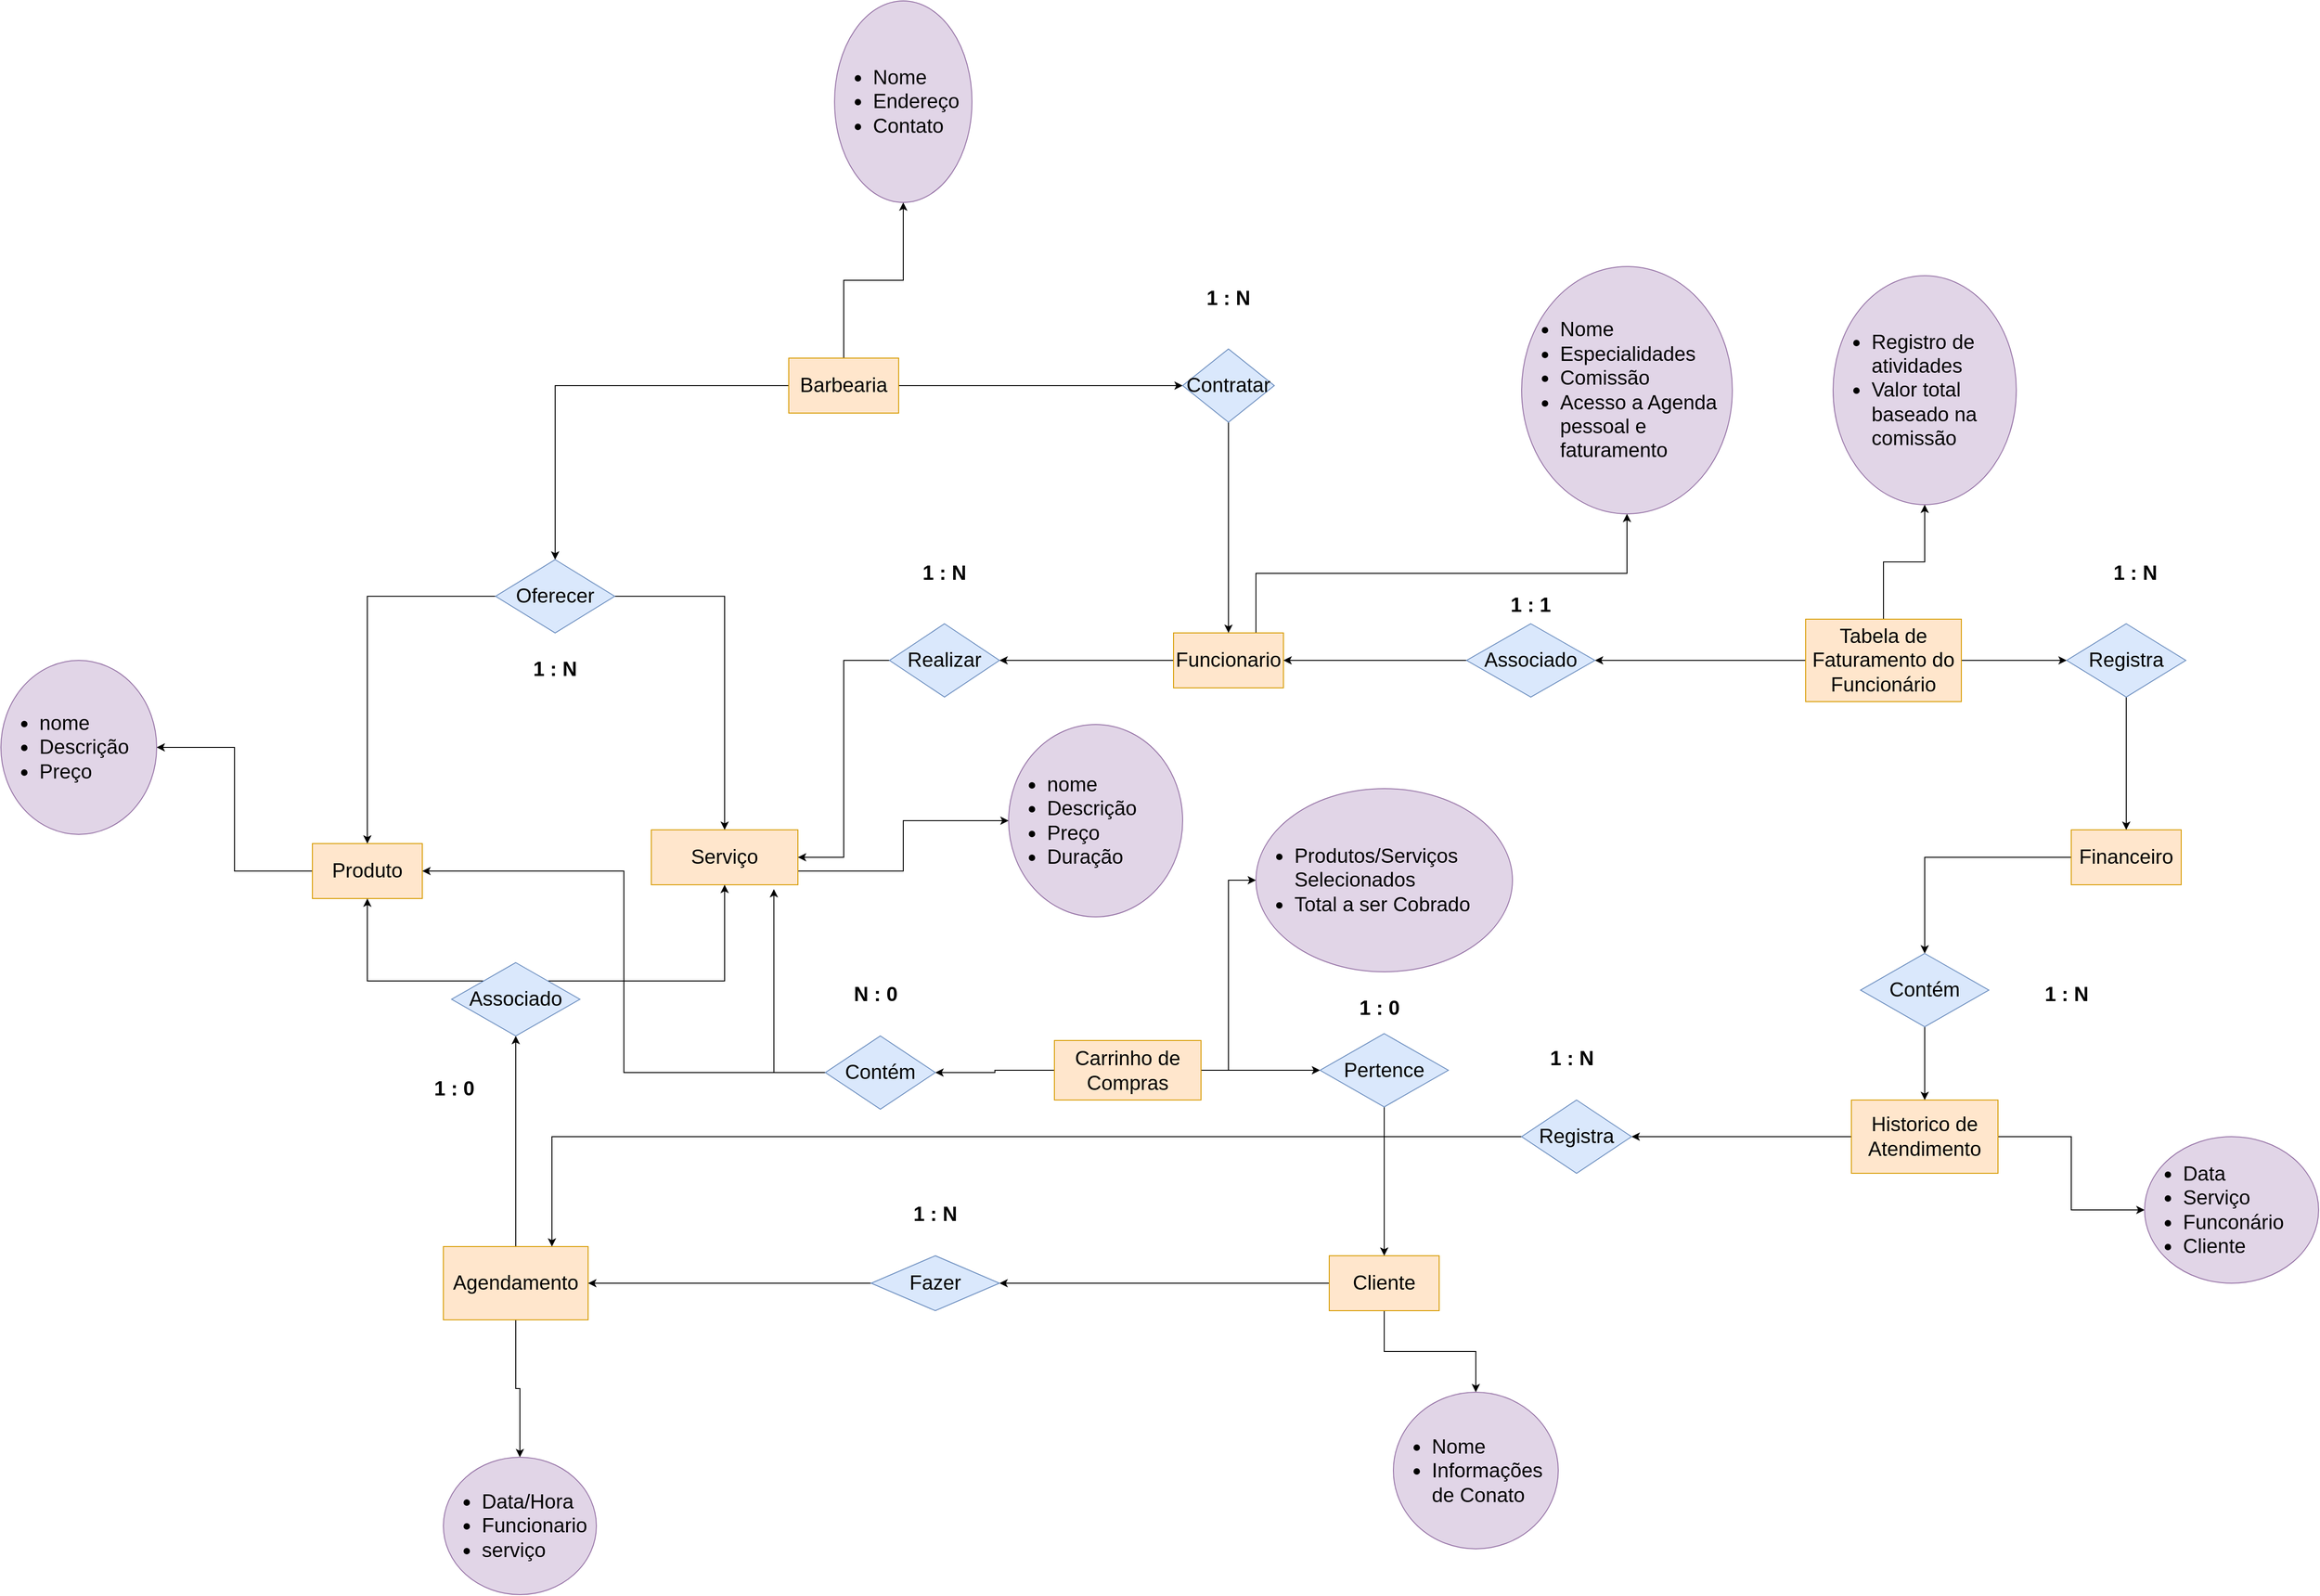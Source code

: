 <mxfile version="21.6.9" type="device">
  <diagram name="Página-1" id="qjqr1vdx0nleHX9-5Y5X">
    <mxGraphModel dx="2910" dy="1750" grid="1" gridSize="10" guides="1" tooltips="1" connect="1" arrows="1" fold="1" page="1" pageScale="1" pageWidth="827" pageHeight="1169" math="0" shadow="0">
      <root>
        <mxCell id="0" />
        <mxCell id="1" parent="0" />
        <mxCell id="eemQ0yOxbv3hMDpRS6ys-62" style="edgeStyle=orthogonalEdgeStyle;rounded=0;orthogonalLoop=1;jettySize=auto;html=1;entryX=0;entryY=0.5;entryDx=0;entryDy=0;fontSize=22;" edge="1" parent="1" source="eemQ0yOxbv3hMDpRS6ys-52" target="eemQ0yOxbv3hMDpRS6ys-61">
          <mxGeometry relative="1" as="geometry" />
        </mxCell>
        <mxCell id="eemQ0yOxbv3hMDpRS6ys-110" style="edgeStyle=orthogonalEdgeStyle;rounded=0;orthogonalLoop=1;jettySize=auto;html=1;fontSize=22;" edge="1" parent="1" source="eemQ0yOxbv3hMDpRS6ys-52" target="eemQ0yOxbv3hMDpRS6ys-64">
          <mxGeometry relative="1" as="geometry" />
        </mxCell>
        <mxCell id="eemQ0yOxbv3hMDpRS6ys-147" style="edgeStyle=orthogonalEdgeStyle;rounded=0;orthogonalLoop=1;jettySize=auto;html=1;entryX=0.5;entryY=1;entryDx=0;entryDy=0;fontSize=22;" edge="1" parent="1" source="eemQ0yOxbv3hMDpRS6ys-52" target="eemQ0yOxbv3hMDpRS6ys-146">
          <mxGeometry relative="1" as="geometry" />
        </mxCell>
        <mxCell id="eemQ0yOxbv3hMDpRS6ys-52" value="Barbearia" style="rounded=0;whiteSpace=wrap;html=1;fillColor=#ffe6cc;strokeColor=#d79b00;fontSize=22;" vertex="1" parent="1">
          <mxGeometry x="-110" y="40" width="120" height="60" as="geometry" />
        </mxCell>
        <mxCell id="eemQ0yOxbv3hMDpRS6ys-97" style="edgeStyle=orthogonalEdgeStyle;rounded=0;orthogonalLoop=1;jettySize=auto;html=1;entryX=1;entryY=0.5;entryDx=0;entryDy=0;fontSize=22;" edge="1" parent="1" source="eemQ0yOxbv3hMDpRS6ys-53" target="eemQ0yOxbv3hMDpRS6ys-88">
          <mxGeometry relative="1" as="geometry" />
        </mxCell>
        <mxCell id="eemQ0yOxbv3hMDpRS6ys-155" style="edgeStyle=orthogonalEdgeStyle;rounded=0;orthogonalLoop=1;jettySize=auto;html=1;fontSize=22;" edge="1" parent="1" source="eemQ0yOxbv3hMDpRS6ys-53" target="eemQ0yOxbv3hMDpRS6ys-154">
          <mxGeometry relative="1" as="geometry" />
        </mxCell>
        <mxCell id="eemQ0yOxbv3hMDpRS6ys-53" value="Historico de Atendimento" style="rounded=0;whiteSpace=wrap;html=1;fillColor=#ffe6cc;strokeColor=#d79b00;fontSize=22;" vertex="1" parent="1">
          <mxGeometry x="1050" y="850" width="160" height="80" as="geometry" />
        </mxCell>
        <mxCell id="eemQ0yOxbv3hMDpRS6ys-79" style="edgeStyle=orthogonalEdgeStyle;rounded=0;orthogonalLoop=1;jettySize=auto;html=1;entryX=1;entryY=0.5;entryDx=0;entryDy=0;fontSize=22;" edge="1" parent="1" source="eemQ0yOxbv3hMDpRS6ys-54" target="eemQ0yOxbv3hMDpRS6ys-71">
          <mxGeometry relative="1" as="geometry" />
        </mxCell>
        <mxCell id="eemQ0yOxbv3hMDpRS6ys-149" style="edgeStyle=orthogonalEdgeStyle;rounded=0;orthogonalLoop=1;jettySize=auto;html=1;fontSize=22;" edge="1" parent="1" source="eemQ0yOxbv3hMDpRS6ys-54" target="eemQ0yOxbv3hMDpRS6ys-148">
          <mxGeometry relative="1" as="geometry" />
        </mxCell>
        <mxCell id="eemQ0yOxbv3hMDpRS6ys-54" value="Cliente" style="rounded=0;whiteSpace=wrap;html=1;fillColor=#ffe6cc;strokeColor=#d79b00;fontSize=22;" vertex="1" parent="1">
          <mxGeometry x="480" y="1020" width="120" height="60" as="geometry" />
        </mxCell>
        <mxCell id="eemQ0yOxbv3hMDpRS6ys-140" style="edgeStyle=orthogonalEdgeStyle;rounded=0;orthogonalLoop=1;jettySize=auto;html=1;exitX=1;exitY=0.75;exitDx=0;exitDy=0;entryX=0;entryY=0.5;entryDx=0;entryDy=0;fontSize=22;" edge="1" parent="1" source="eemQ0yOxbv3hMDpRS6ys-55" target="eemQ0yOxbv3hMDpRS6ys-139">
          <mxGeometry relative="1" as="geometry" />
        </mxCell>
        <mxCell id="eemQ0yOxbv3hMDpRS6ys-55" value="&lt;font style=&quot;font-size: 22px;&quot;&gt;Serviço&lt;/font&gt;" style="rounded=0;whiteSpace=wrap;html=1;fillColor=#ffe6cc;strokeColor=#d79b00;fontSize=22;" vertex="1" parent="1">
          <mxGeometry x="-260" y="555" width="160" height="60" as="geometry" />
        </mxCell>
        <mxCell id="eemQ0yOxbv3hMDpRS6ys-143" style="edgeStyle=orthogonalEdgeStyle;rounded=0;orthogonalLoop=1;jettySize=auto;html=1;entryX=1;entryY=0.5;entryDx=0;entryDy=0;fontSize=22;" edge="1" parent="1" source="eemQ0yOxbv3hMDpRS6ys-56" target="eemQ0yOxbv3hMDpRS6ys-142">
          <mxGeometry relative="1" as="geometry" />
        </mxCell>
        <mxCell id="eemQ0yOxbv3hMDpRS6ys-56" value="Produto" style="rounded=0;whiteSpace=wrap;html=1;fillColor=#ffe6cc;strokeColor=#d79b00;fontSize=22;" vertex="1" parent="1">
          <mxGeometry x="-630" y="570" width="120" height="60" as="geometry" />
        </mxCell>
        <mxCell id="eemQ0yOxbv3hMDpRS6ys-80" style="edgeStyle=orthogonalEdgeStyle;rounded=0;orthogonalLoop=1;jettySize=auto;html=1;entryX=1;entryY=0.5;entryDx=0;entryDy=0;fontSize=22;" edge="1" parent="1" source="eemQ0yOxbv3hMDpRS6ys-57" target="eemQ0yOxbv3hMDpRS6ys-68">
          <mxGeometry relative="1" as="geometry" />
        </mxCell>
        <mxCell id="eemQ0yOxbv3hMDpRS6ys-145" style="edgeStyle=orthogonalEdgeStyle;rounded=0;orthogonalLoop=1;jettySize=auto;html=1;exitX=0.75;exitY=0;exitDx=0;exitDy=0;fontSize=22;" edge="1" parent="1" source="eemQ0yOxbv3hMDpRS6ys-57" target="eemQ0yOxbv3hMDpRS6ys-144">
          <mxGeometry relative="1" as="geometry" />
        </mxCell>
        <mxCell id="eemQ0yOxbv3hMDpRS6ys-57" value="Funcionario" style="rounded=0;whiteSpace=wrap;html=1;fillColor=#ffe6cc;strokeColor=#d79b00;fontSize=22;" vertex="1" parent="1">
          <mxGeometry x="310" y="340" width="120" height="60" as="geometry" />
        </mxCell>
        <mxCell id="eemQ0yOxbv3hMDpRS6ys-75" style="edgeStyle=orthogonalEdgeStyle;rounded=0;orthogonalLoop=1;jettySize=auto;html=1;fontSize=22;" edge="1" parent="1" source="eemQ0yOxbv3hMDpRS6ys-58" target="eemQ0yOxbv3hMDpRS6ys-74">
          <mxGeometry relative="1" as="geometry" />
        </mxCell>
        <mxCell id="eemQ0yOxbv3hMDpRS6ys-151" style="edgeStyle=orthogonalEdgeStyle;rounded=0;orthogonalLoop=1;jettySize=auto;html=1;fontSize=22;" edge="1" parent="1" source="eemQ0yOxbv3hMDpRS6ys-58" target="eemQ0yOxbv3hMDpRS6ys-150">
          <mxGeometry relative="1" as="geometry" />
        </mxCell>
        <mxCell id="eemQ0yOxbv3hMDpRS6ys-58" value="Agendamento" style="rounded=0;whiteSpace=wrap;html=1;fillColor=#ffe6cc;strokeColor=#d79b00;fontSize=22;" vertex="1" parent="1">
          <mxGeometry x="-487" y="1010" width="158" height="80" as="geometry" />
        </mxCell>
        <mxCell id="eemQ0yOxbv3hMDpRS6ys-87" style="edgeStyle=orthogonalEdgeStyle;rounded=0;orthogonalLoop=1;jettySize=auto;html=1;entryX=1;entryY=0.5;entryDx=0;entryDy=0;fontSize=22;" edge="1" parent="1" source="eemQ0yOxbv3hMDpRS6ys-59" target="eemQ0yOxbv3hMDpRS6ys-84">
          <mxGeometry relative="1" as="geometry" />
        </mxCell>
        <mxCell id="eemQ0yOxbv3hMDpRS6ys-116" style="edgeStyle=orthogonalEdgeStyle;rounded=0;orthogonalLoop=1;jettySize=auto;html=1;entryX=0;entryY=0.5;entryDx=0;entryDy=0;fontSize=22;" edge="1" parent="1" source="eemQ0yOxbv3hMDpRS6ys-59" target="eemQ0yOxbv3hMDpRS6ys-81">
          <mxGeometry relative="1" as="geometry" />
        </mxCell>
        <mxCell id="eemQ0yOxbv3hMDpRS6ys-153" style="edgeStyle=orthogonalEdgeStyle;rounded=0;orthogonalLoop=1;jettySize=auto;html=1;entryX=0;entryY=0.5;entryDx=0;entryDy=0;fontSize=22;" edge="1" parent="1" source="eemQ0yOxbv3hMDpRS6ys-59" target="eemQ0yOxbv3hMDpRS6ys-152">
          <mxGeometry relative="1" as="geometry" />
        </mxCell>
        <mxCell id="eemQ0yOxbv3hMDpRS6ys-59" value="&lt;font style=&quot;font-size: 22px;&quot;&gt;Carrinho de Compras&lt;/font&gt;" style="rounded=0;whiteSpace=wrap;html=1;fillColor=#ffe6cc;strokeColor=#d79b00;fontSize=22;" vertex="1" parent="1">
          <mxGeometry x="180" y="785" width="160" height="65" as="geometry" />
        </mxCell>
        <mxCell id="eemQ0yOxbv3hMDpRS6ys-102" style="edgeStyle=orthogonalEdgeStyle;rounded=0;orthogonalLoop=1;jettySize=auto;html=1;fontSize=22;" edge="1" parent="1" source="eemQ0yOxbv3hMDpRS6ys-60" target="eemQ0yOxbv3hMDpRS6ys-99">
          <mxGeometry relative="1" as="geometry" />
        </mxCell>
        <mxCell id="eemQ0yOxbv3hMDpRS6ys-104" style="edgeStyle=orthogonalEdgeStyle;rounded=0;orthogonalLoop=1;jettySize=auto;html=1;entryX=0;entryY=0.5;entryDx=0;entryDy=0;fontSize=22;" edge="1" parent="1" source="eemQ0yOxbv3hMDpRS6ys-60" target="eemQ0yOxbv3hMDpRS6ys-103">
          <mxGeometry relative="1" as="geometry" />
        </mxCell>
        <mxCell id="eemQ0yOxbv3hMDpRS6ys-159" style="edgeStyle=orthogonalEdgeStyle;rounded=0;orthogonalLoop=1;jettySize=auto;html=1;entryX=0.5;entryY=1;entryDx=0;entryDy=0;fontSize=22;" edge="1" parent="1" source="eemQ0yOxbv3hMDpRS6ys-60" target="eemQ0yOxbv3hMDpRS6ys-156">
          <mxGeometry relative="1" as="geometry" />
        </mxCell>
        <mxCell id="eemQ0yOxbv3hMDpRS6ys-60" value="Tabela de Faturamento do Funcionário" style="rounded=0;whiteSpace=wrap;html=1;fillColor=#ffe6cc;strokeColor=#d79b00;fontSize=22;" vertex="1" parent="1">
          <mxGeometry x="1000" y="325" width="170" height="90" as="geometry" />
        </mxCell>
        <mxCell id="eemQ0yOxbv3hMDpRS6ys-63" style="edgeStyle=orthogonalEdgeStyle;rounded=0;orthogonalLoop=1;jettySize=auto;html=1;fontSize=22;" edge="1" parent="1" source="eemQ0yOxbv3hMDpRS6ys-61" target="eemQ0yOxbv3hMDpRS6ys-57">
          <mxGeometry relative="1" as="geometry" />
        </mxCell>
        <mxCell id="eemQ0yOxbv3hMDpRS6ys-61" value="Contratar" style="rhombus;whiteSpace=wrap;html=1;fillColor=#dae8fc;strokeColor=#6c8ebf;fontSize=22;" vertex="1" parent="1">
          <mxGeometry x="320" y="30" width="100" height="80" as="geometry" />
        </mxCell>
        <mxCell id="eemQ0yOxbv3hMDpRS6ys-65" style="edgeStyle=orthogonalEdgeStyle;rounded=0;orthogonalLoop=1;jettySize=auto;html=1;entryX=0.5;entryY=0;entryDx=0;entryDy=0;fontSize=22;" edge="1" parent="1" source="eemQ0yOxbv3hMDpRS6ys-64" target="eemQ0yOxbv3hMDpRS6ys-56">
          <mxGeometry relative="1" as="geometry">
            <mxPoint x="-30" y="270" as="targetPoint" />
          </mxGeometry>
        </mxCell>
        <mxCell id="eemQ0yOxbv3hMDpRS6ys-67" style="edgeStyle=orthogonalEdgeStyle;rounded=0;orthogonalLoop=1;jettySize=auto;html=1;fontSize=22;" edge="1" parent="1" source="eemQ0yOxbv3hMDpRS6ys-64" target="eemQ0yOxbv3hMDpRS6ys-55">
          <mxGeometry relative="1" as="geometry" />
        </mxCell>
        <mxCell id="eemQ0yOxbv3hMDpRS6ys-64" value="Oferecer" style="rhombus;whiteSpace=wrap;html=1;fillColor=#dae8fc;strokeColor=#6c8ebf;fontSize=22;" vertex="1" parent="1">
          <mxGeometry x="-430" y="260" width="130" height="80" as="geometry" />
        </mxCell>
        <mxCell id="eemQ0yOxbv3hMDpRS6ys-70" style="edgeStyle=orthogonalEdgeStyle;rounded=0;orthogonalLoop=1;jettySize=auto;html=1;entryX=1;entryY=0.5;entryDx=0;entryDy=0;fontSize=22;" edge="1" parent="1" source="eemQ0yOxbv3hMDpRS6ys-68" target="eemQ0yOxbv3hMDpRS6ys-55">
          <mxGeometry relative="1" as="geometry" />
        </mxCell>
        <mxCell id="eemQ0yOxbv3hMDpRS6ys-68" value="Realizar" style="rhombus;whiteSpace=wrap;html=1;fillColor=#dae8fc;strokeColor=#6c8ebf;fontSize=22;" vertex="1" parent="1">
          <mxGeometry y="330" width="120" height="80" as="geometry" />
        </mxCell>
        <mxCell id="eemQ0yOxbv3hMDpRS6ys-73" style="edgeStyle=orthogonalEdgeStyle;rounded=0;orthogonalLoop=1;jettySize=auto;html=1;fontSize=22;" edge="1" parent="1" source="eemQ0yOxbv3hMDpRS6ys-71" target="eemQ0yOxbv3hMDpRS6ys-58">
          <mxGeometry relative="1" as="geometry" />
        </mxCell>
        <mxCell id="eemQ0yOxbv3hMDpRS6ys-71" value="Fazer" style="rhombus;whiteSpace=wrap;html=1;fillColor=#dae8fc;strokeColor=#6c8ebf;fontSize=22;" vertex="1" parent="1">
          <mxGeometry x="-20" y="1020" width="140" height="60" as="geometry" />
        </mxCell>
        <mxCell id="eemQ0yOxbv3hMDpRS6ys-76" style="edgeStyle=orthogonalEdgeStyle;rounded=0;orthogonalLoop=1;jettySize=auto;html=1;exitX=1;exitY=0;exitDx=0;exitDy=0;fontSize=22;" edge="1" parent="1" source="eemQ0yOxbv3hMDpRS6ys-74" target="eemQ0yOxbv3hMDpRS6ys-55">
          <mxGeometry relative="1" as="geometry" />
        </mxCell>
        <mxCell id="eemQ0yOxbv3hMDpRS6ys-77" style="edgeStyle=orthogonalEdgeStyle;rounded=0;orthogonalLoop=1;jettySize=auto;html=1;exitX=0;exitY=0;exitDx=0;exitDy=0;fontSize=22;" edge="1" parent="1" source="eemQ0yOxbv3hMDpRS6ys-74" target="eemQ0yOxbv3hMDpRS6ys-56">
          <mxGeometry relative="1" as="geometry" />
        </mxCell>
        <mxCell id="eemQ0yOxbv3hMDpRS6ys-74" value="Associado" style="rhombus;whiteSpace=wrap;html=1;fillColor=#dae8fc;strokeColor=#6c8ebf;fontSize=22;" vertex="1" parent="1">
          <mxGeometry x="-478" y="700" width="140" height="80" as="geometry" />
        </mxCell>
        <mxCell id="eemQ0yOxbv3hMDpRS6ys-117" style="edgeStyle=orthogonalEdgeStyle;rounded=0;orthogonalLoop=1;jettySize=auto;html=1;fontSize=22;" edge="1" parent="1" source="eemQ0yOxbv3hMDpRS6ys-81" target="eemQ0yOxbv3hMDpRS6ys-54">
          <mxGeometry relative="1" as="geometry" />
        </mxCell>
        <mxCell id="eemQ0yOxbv3hMDpRS6ys-81" value="Pertence" style="rhombus;whiteSpace=wrap;html=1;fillColor=#dae8fc;strokeColor=#6c8ebf;fontSize=22;" vertex="1" parent="1">
          <mxGeometry x="470" y="777.5" width="140" height="80" as="geometry" />
        </mxCell>
        <mxCell id="eemQ0yOxbv3hMDpRS6ys-85" style="edgeStyle=orthogonalEdgeStyle;rounded=0;orthogonalLoop=1;jettySize=auto;html=1;entryX=1;entryY=0.5;entryDx=0;entryDy=0;fontSize=22;" edge="1" parent="1" source="eemQ0yOxbv3hMDpRS6ys-84" target="eemQ0yOxbv3hMDpRS6ys-56">
          <mxGeometry relative="1" as="geometry" />
        </mxCell>
        <mxCell id="eemQ0yOxbv3hMDpRS6ys-86" style="edgeStyle=orthogonalEdgeStyle;rounded=0;orthogonalLoop=1;jettySize=auto;html=1;entryX=0.836;entryY=1.079;entryDx=0;entryDy=0;entryPerimeter=0;fontSize=22;" edge="1" parent="1" source="eemQ0yOxbv3hMDpRS6ys-84" target="eemQ0yOxbv3hMDpRS6ys-55">
          <mxGeometry relative="1" as="geometry" />
        </mxCell>
        <mxCell id="eemQ0yOxbv3hMDpRS6ys-84" value="Contém" style="rhombus;whiteSpace=wrap;html=1;fillColor=#dae8fc;strokeColor=#6c8ebf;fontSize=22;" vertex="1" parent="1">
          <mxGeometry x="-70" y="780" width="120" height="80" as="geometry" />
        </mxCell>
        <mxCell id="eemQ0yOxbv3hMDpRS6ys-91" style="edgeStyle=orthogonalEdgeStyle;rounded=0;orthogonalLoop=1;jettySize=auto;html=1;entryX=0.75;entryY=0;entryDx=0;entryDy=0;fontSize=22;" edge="1" parent="1" source="eemQ0yOxbv3hMDpRS6ys-88" target="eemQ0yOxbv3hMDpRS6ys-58">
          <mxGeometry relative="1" as="geometry" />
        </mxCell>
        <mxCell id="eemQ0yOxbv3hMDpRS6ys-88" value="Registra" style="rhombus;whiteSpace=wrap;html=1;fillColor=#dae8fc;strokeColor=#6c8ebf;fontSize=22;" vertex="1" parent="1">
          <mxGeometry x="690" y="850" width="120" height="80" as="geometry" />
        </mxCell>
        <mxCell id="eemQ0yOxbv3hMDpRS6ys-96" style="edgeStyle=orthogonalEdgeStyle;rounded=0;orthogonalLoop=1;jettySize=auto;html=1;entryX=0.5;entryY=0;entryDx=0;entryDy=0;fontSize=22;" edge="1" parent="1" source="eemQ0yOxbv3hMDpRS6ys-92" target="eemQ0yOxbv3hMDpRS6ys-93">
          <mxGeometry relative="1" as="geometry" />
        </mxCell>
        <mxCell id="eemQ0yOxbv3hMDpRS6ys-92" value="Financeiro" style="rounded=0;whiteSpace=wrap;html=1;fillColor=#ffe6cc;strokeColor=#d79b00;fontSize=22;" vertex="1" parent="1">
          <mxGeometry x="1290" y="555" width="120" height="60" as="geometry" />
        </mxCell>
        <mxCell id="eemQ0yOxbv3hMDpRS6ys-95" style="edgeStyle=orthogonalEdgeStyle;rounded=0;orthogonalLoop=1;jettySize=auto;html=1;fontSize=22;" edge="1" parent="1" source="eemQ0yOxbv3hMDpRS6ys-93" target="eemQ0yOxbv3hMDpRS6ys-53">
          <mxGeometry relative="1" as="geometry" />
        </mxCell>
        <mxCell id="eemQ0yOxbv3hMDpRS6ys-93" value="Contém" style="rhombus;whiteSpace=wrap;html=1;fillColor=#dae8fc;strokeColor=#6c8ebf;fontSize=22;" vertex="1" parent="1">
          <mxGeometry x="1060" y="690" width="140" height="80" as="geometry" />
        </mxCell>
        <mxCell id="eemQ0yOxbv3hMDpRS6ys-100" style="edgeStyle=orthogonalEdgeStyle;rounded=0;orthogonalLoop=1;jettySize=auto;html=1;entryX=1;entryY=0.5;entryDx=0;entryDy=0;fontSize=22;" edge="1" parent="1" source="eemQ0yOxbv3hMDpRS6ys-99" target="eemQ0yOxbv3hMDpRS6ys-57">
          <mxGeometry relative="1" as="geometry" />
        </mxCell>
        <mxCell id="eemQ0yOxbv3hMDpRS6ys-99" value="Associado" style="rhombus;whiteSpace=wrap;html=1;fillColor=#dae8fc;strokeColor=#6c8ebf;fontSize=22;" vertex="1" parent="1">
          <mxGeometry x="630" y="330" width="140" height="80" as="geometry" />
        </mxCell>
        <mxCell id="eemQ0yOxbv3hMDpRS6ys-105" style="edgeStyle=orthogonalEdgeStyle;rounded=0;orthogonalLoop=1;jettySize=auto;html=1;entryX=0.5;entryY=0;entryDx=0;entryDy=0;fontSize=22;" edge="1" parent="1" source="eemQ0yOxbv3hMDpRS6ys-103" target="eemQ0yOxbv3hMDpRS6ys-92">
          <mxGeometry relative="1" as="geometry" />
        </mxCell>
        <mxCell id="eemQ0yOxbv3hMDpRS6ys-103" value="Registra" style="rhombus;whiteSpace=wrap;html=1;fillColor=#dae8fc;strokeColor=#6c8ebf;fontSize=22;" vertex="1" parent="1">
          <mxGeometry x="1285" y="330" width="130" height="80" as="geometry" />
        </mxCell>
        <mxCell id="eemQ0yOxbv3hMDpRS6ys-107" value="1 : N" style="text;html=1;strokeColor=none;fillColor=none;align=center;verticalAlign=middle;whiteSpace=wrap;rounded=0;fontSize=22;fontStyle=1" vertex="1" parent="1">
          <mxGeometry x="295" y="-60" width="150" height="70" as="geometry" />
        </mxCell>
        <mxCell id="eemQ0yOxbv3hMDpRS6ys-113" value="1 : N" style="text;html=1;strokeColor=none;fillColor=none;align=center;verticalAlign=middle;whiteSpace=wrap;rounded=0;fontSize=22;fontStyle=1" vertex="1" parent="1">
          <mxGeometry x="-440" y="345" width="150" height="70" as="geometry" />
        </mxCell>
        <mxCell id="eemQ0yOxbv3hMDpRS6ys-114" value="1 : 0" style="text;html=1;strokeColor=none;fillColor=none;align=center;verticalAlign=middle;whiteSpace=wrap;rounded=0;fontSize=22;fontStyle=1" vertex="1" parent="1">
          <mxGeometry x="-550" y="802.5" width="150" height="70" as="geometry" />
        </mxCell>
        <mxCell id="eemQ0yOxbv3hMDpRS6ys-115" value="1 : N" style="text;html=1;strokeColor=none;fillColor=none;align=center;verticalAlign=middle;whiteSpace=wrap;rounded=0;fontSize=22;fontStyle=1" vertex="1" parent="1">
          <mxGeometry x="-25" y="940" width="150" height="70" as="geometry" />
        </mxCell>
        <mxCell id="eemQ0yOxbv3hMDpRS6ys-118" value="1 : 0" style="text;html=1;strokeColor=none;fillColor=none;align=center;verticalAlign=middle;whiteSpace=wrap;rounded=0;fontSize=22;fontStyle=1" vertex="1" parent="1">
          <mxGeometry x="460" y="715" width="150" height="70" as="geometry" />
        </mxCell>
        <mxCell id="eemQ0yOxbv3hMDpRS6ys-119" value="N : 0" style="text;html=1;strokeColor=none;fillColor=none;align=center;verticalAlign=middle;whiteSpace=wrap;rounded=0;fontSize=22;fontStyle=1" vertex="1" parent="1">
          <mxGeometry x="-90" y="700" width="150" height="70" as="geometry" />
        </mxCell>
        <mxCell id="eemQ0yOxbv3hMDpRS6ys-120" value="1 : N" style="text;html=1;strokeColor=none;fillColor=none;align=center;verticalAlign=middle;whiteSpace=wrap;rounded=0;fontSize=22;fontStyle=1" vertex="1" parent="1">
          <mxGeometry x="670" y="770" width="150" height="70" as="geometry" />
        </mxCell>
        <mxCell id="eemQ0yOxbv3hMDpRS6ys-121" value="1 : 1" style="text;html=1;strokeColor=none;fillColor=none;align=center;verticalAlign=middle;whiteSpace=wrap;rounded=0;fontSize=22;fontStyle=1" vertex="1" parent="1">
          <mxGeometry x="625" y="275" width="150" height="70" as="geometry" />
        </mxCell>
        <mxCell id="eemQ0yOxbv3hMDpRS6ys-122" value="1 : N" style="text;html=1;strokeColor=none;fillColor=none;align=center;verticalAlign=middle;whiteSpace=wrap;rounded=0;fontSize=22;fontStyle=1" vertex="1" parent="1">
          <mxGeometry x="1285" y="240" width="150" height="70" as="geometry" />
        </mxCell>
        <mxCell id="eemQ0yOxbv3hMDpRS6ys-124" value="1 : N" style="text;html=1;strokeColor=none;fillColor=none;align=center;verticalAlign=middle;whiteSpace=wrap;rounded=0;fontSize=22;fontStyle=1" vertex="1" parent="1">
          <mxGeometry x="-15" y="240" width="150" height="70" as="geometry" />
        </mxCell>
        <mxCell id="eemQ0yOxbv3hMDpRS6ys-125" value="1 : N" style="text;html=1;strokeColor=none;fillColor=none;align=center;verticalAlign=middle;whiteSpace=wrap;rounded=0;fontSize=22;fontStyle=1" vertex="1" parent="1">
          <mxGeometry x="1210" y="700" width="150" height="70" as="geometry" />
        </mxCell>
        <mxCell id="eemQ0yOxbv3hMDpRS6ys-139" value="&lt;ul&gt;&lt;li&gt;nome&lt;/li&gt;&lt;li&gt;Descrição&lt;/li&gt;&lt;li&gt;Preço&lt;/li&gt;&lt;li&gt;Duração&lt;/li&gt;&lt;/ul&gt;" style="ellipse;whiteSpace=wrap;html=1;fontSize=22;fillColor=#e1d5e7;strokeColor=#9673a6;align=left;" vertex="1" parent="1">
          <mxGeometry x="130" y="440" width="190" height="210" as="geometry" />
        </mxCell>
        <mxCell id="eemQ0yOxbv3hMDpRS6ys-142" value="&lt;ul&gt;&lt;li&gt;nome&lt;/li&gt;&lt;li&gt;Descrição&lt;/li&gt;&lt;li&gt;Preço&lt;/li&gt;&lt;/ul&gt;" style="ellipse;whiteSpace=wrap;html=1;fontSize=22;fillColor=#e1d5e7;strokeColor=#9673a6;align=left;" vertex="1" parent="1">
          <mxGeometry x="-970" y="370" width="170" height="190" as="geometry" />
        </mxCell>
        <mxCell id="eemQ0yOxbv3hMDpRS6ys-144" value="&lt;div style=&quot;font-size: 22px;&quot;&gt;&lt;ul style=&quot;font-size: 22px;&quot;&gt;&lt;li style=&quot;font-size: 22px;&quot;&gt;Nome&lt;/li&gt;&lt;li style=&quot;font-size: 22px;&quot;&gt;Especialidades&lt;/li&gt;&lt;li style=&quot;font-size: 22px;&quot;&gt;Comissão&lt;/li&gt;&lt;li style=&quot;font-size: 22px;&quot;&gt;Acesso a Agenda pessoal e faturamento&lt;/li&gt;&lt;/ul&gt;&lt;/div&gt;" style="ellipse;whiteSpace=wrap;html=1;fontSize=22;fillColor=#e1d5e7;strokeColor=#9673a6;align=left;" vertex="1" parent="1">
          <mxGeometry x="690" y="-60" width="230" height="270" as="geometry" />
        </mxCell>
        <mxCell id="eemQ0yOxbv3hMDpRS6ys-146" value="&lt;ul style=&quot;font-size: 22px;&quot;&gt;&lt;li style=&quot;font-size: 22px;&quot;&gt;&lt;font style=&quot;font-size: 22px;&quot;&gt;Nome&lt;/font&gt;&lt;/li&gt;&lt;li style=&quot;font-size: 22px;&quot;&gt;&lt;font style=&quot;font-size: 22px;&quot;&gt;Endereço&lt;/font&gt;&lt;/li&gt;&lt;li style=&quot;font-size: 22px;&quot;&gt;&lt;font style=&quot;font-size: 22px;&quot;&gt;Contato&lt;font style=&quot;font-size: 22px;&quot;&gt;&lt;br style=&quot;font-size: 22px;&quot;&gt;&lt;/font&gt;&lt;/font&gt;&lt;/li&gt;&lt;/ul&gt;" style="ellipse;whiteSpace=wrap;html=1;fontSize=22;fillColor=#e1d5e7;strokeColor=#9673a6;align=left;" vertex="1" parent="1">
          <mxGeometry x="-60" y="-350" width="150" height="220" as="geometry" />
        </mxCell>
        <mxCell id="eemQ0yOxbv3hMDpRS6ys-148" value="&lt;ul&gt;&lt;li style=&quot;font-size: 22px;&quot;&gt;Nome&lt;/li&gt;&lt;li style=&quot;font-size: 22px;&quot;&gt;Informações de Conato&lt;/li&gt;&lt;/ul&gt;" style="ellipse;whiteSpace=wrap;html=1;fontSize=22;fillColor=#e1d5e7;strokeColor=#9673a6;align=left;" vertex="1" parent="1">
          <mxGeometry x="550" y="1169" width="180" height="171" as="geometry" />
        </mxCell>
        <mxCell id="eemQ0yOxbv3hMDpRS6ys-150" value="&lt;ul&gt;&lt;li style=&quot;font-size: 22px;&quot;&gt;Data/Hora&lt;/li&gt;&lt;li style=&quot;font-size: 22px;&quot;&gt;Funcionario&lt;/li&gt;&lt;li style=&quot;font-size: 22px;&quot;&gt;serviço&lt;/li&gt;&lt;/ul&gt;" style="ellipse;whiteSpace=wrap;html=1;fontSize=22;fillColor=#e1d5e7;strokeColor=#9673a6;align=left;" vertex="1" parent="1">
          <mxGeometry x="-487" y="1240" width="167" height="150" as="geometry" />
        </mxCell>
        <mxCell id="eemQ0yOxbv3hMDpRS6ys-152" value="&lt;ul&gt;&lt;li style=&quot;font-size: 22px;&quot;&gt;Produtos/Serviços Selecionados&lt;/li&gt;&lt;li style=&quot;font-size: 22px;&quot;&gt;Total a ser Cobrado&lt;/li&gt;&lt;/ul&gt;" style="ellipse;whiteSpace=wrap;html=1;fontSize=22;fillColor=#e1d5e7;strokeColor=#9673a6;align=left;" vertex="1" parent="1">
          <mxGeometry x="400" y="510" width="280" height="200" as="geometry" />
        </mxCell>
        <mxCell id="eemQ0yOxbv3hMDpRS6ys-154" value="&lt;ul&gt;&lt;li style=&quot;font-size: 22px;&quot;&gt;Data&lt;/li&gt;&lt;li style=&quot;font-size: 22px;&quot;&gt;Serviço&lt;/li&gt;&lt;li style=&quot;font-size: 22px;&quot;&gt;Funconário&lt;/li&gt;&lt;li style=&quot;font-size: 22px;&quot;&gt;Cliente&lt;/li&gt;&lt;/ul&gt;" style="ellipse;whiteSpace=wrap;html=1;fontSize=22;fillColor=#e1d5e7;strokeColor=#9673a6;align=left;" vertex="1" parent="1">
          <mxGeometry x="1370" y="890" width="190" height="160" as="geometry" />
        </mxCell>
        <mxCell id="eemQ0yOxbv3hMDpRS6ys-156" value="&lt;ul&gt;&lt;li style=&quot;font-size: 22px;&quot;&gt;Registro de atividades&lt;/li&gt;&lt;li style=&quot;font-size: 22px;&quot;&gt;Valor total baseado na comissão&lt;/li&gt;&lt;/ul&gt;" style="ellipse;whiteSpace=wrap;html=1;fontSize=22;fillColor=#e1d5e7;strokeColor=#9673a6;align=left;" vertex="1" parent="1">
          <mxGeometry x="1030" y="-50" width="200" height="250" as="geometry" />
        </mxCell>
      </root>
    </mxGraphModel>
  </diagram>
</mxfile>

